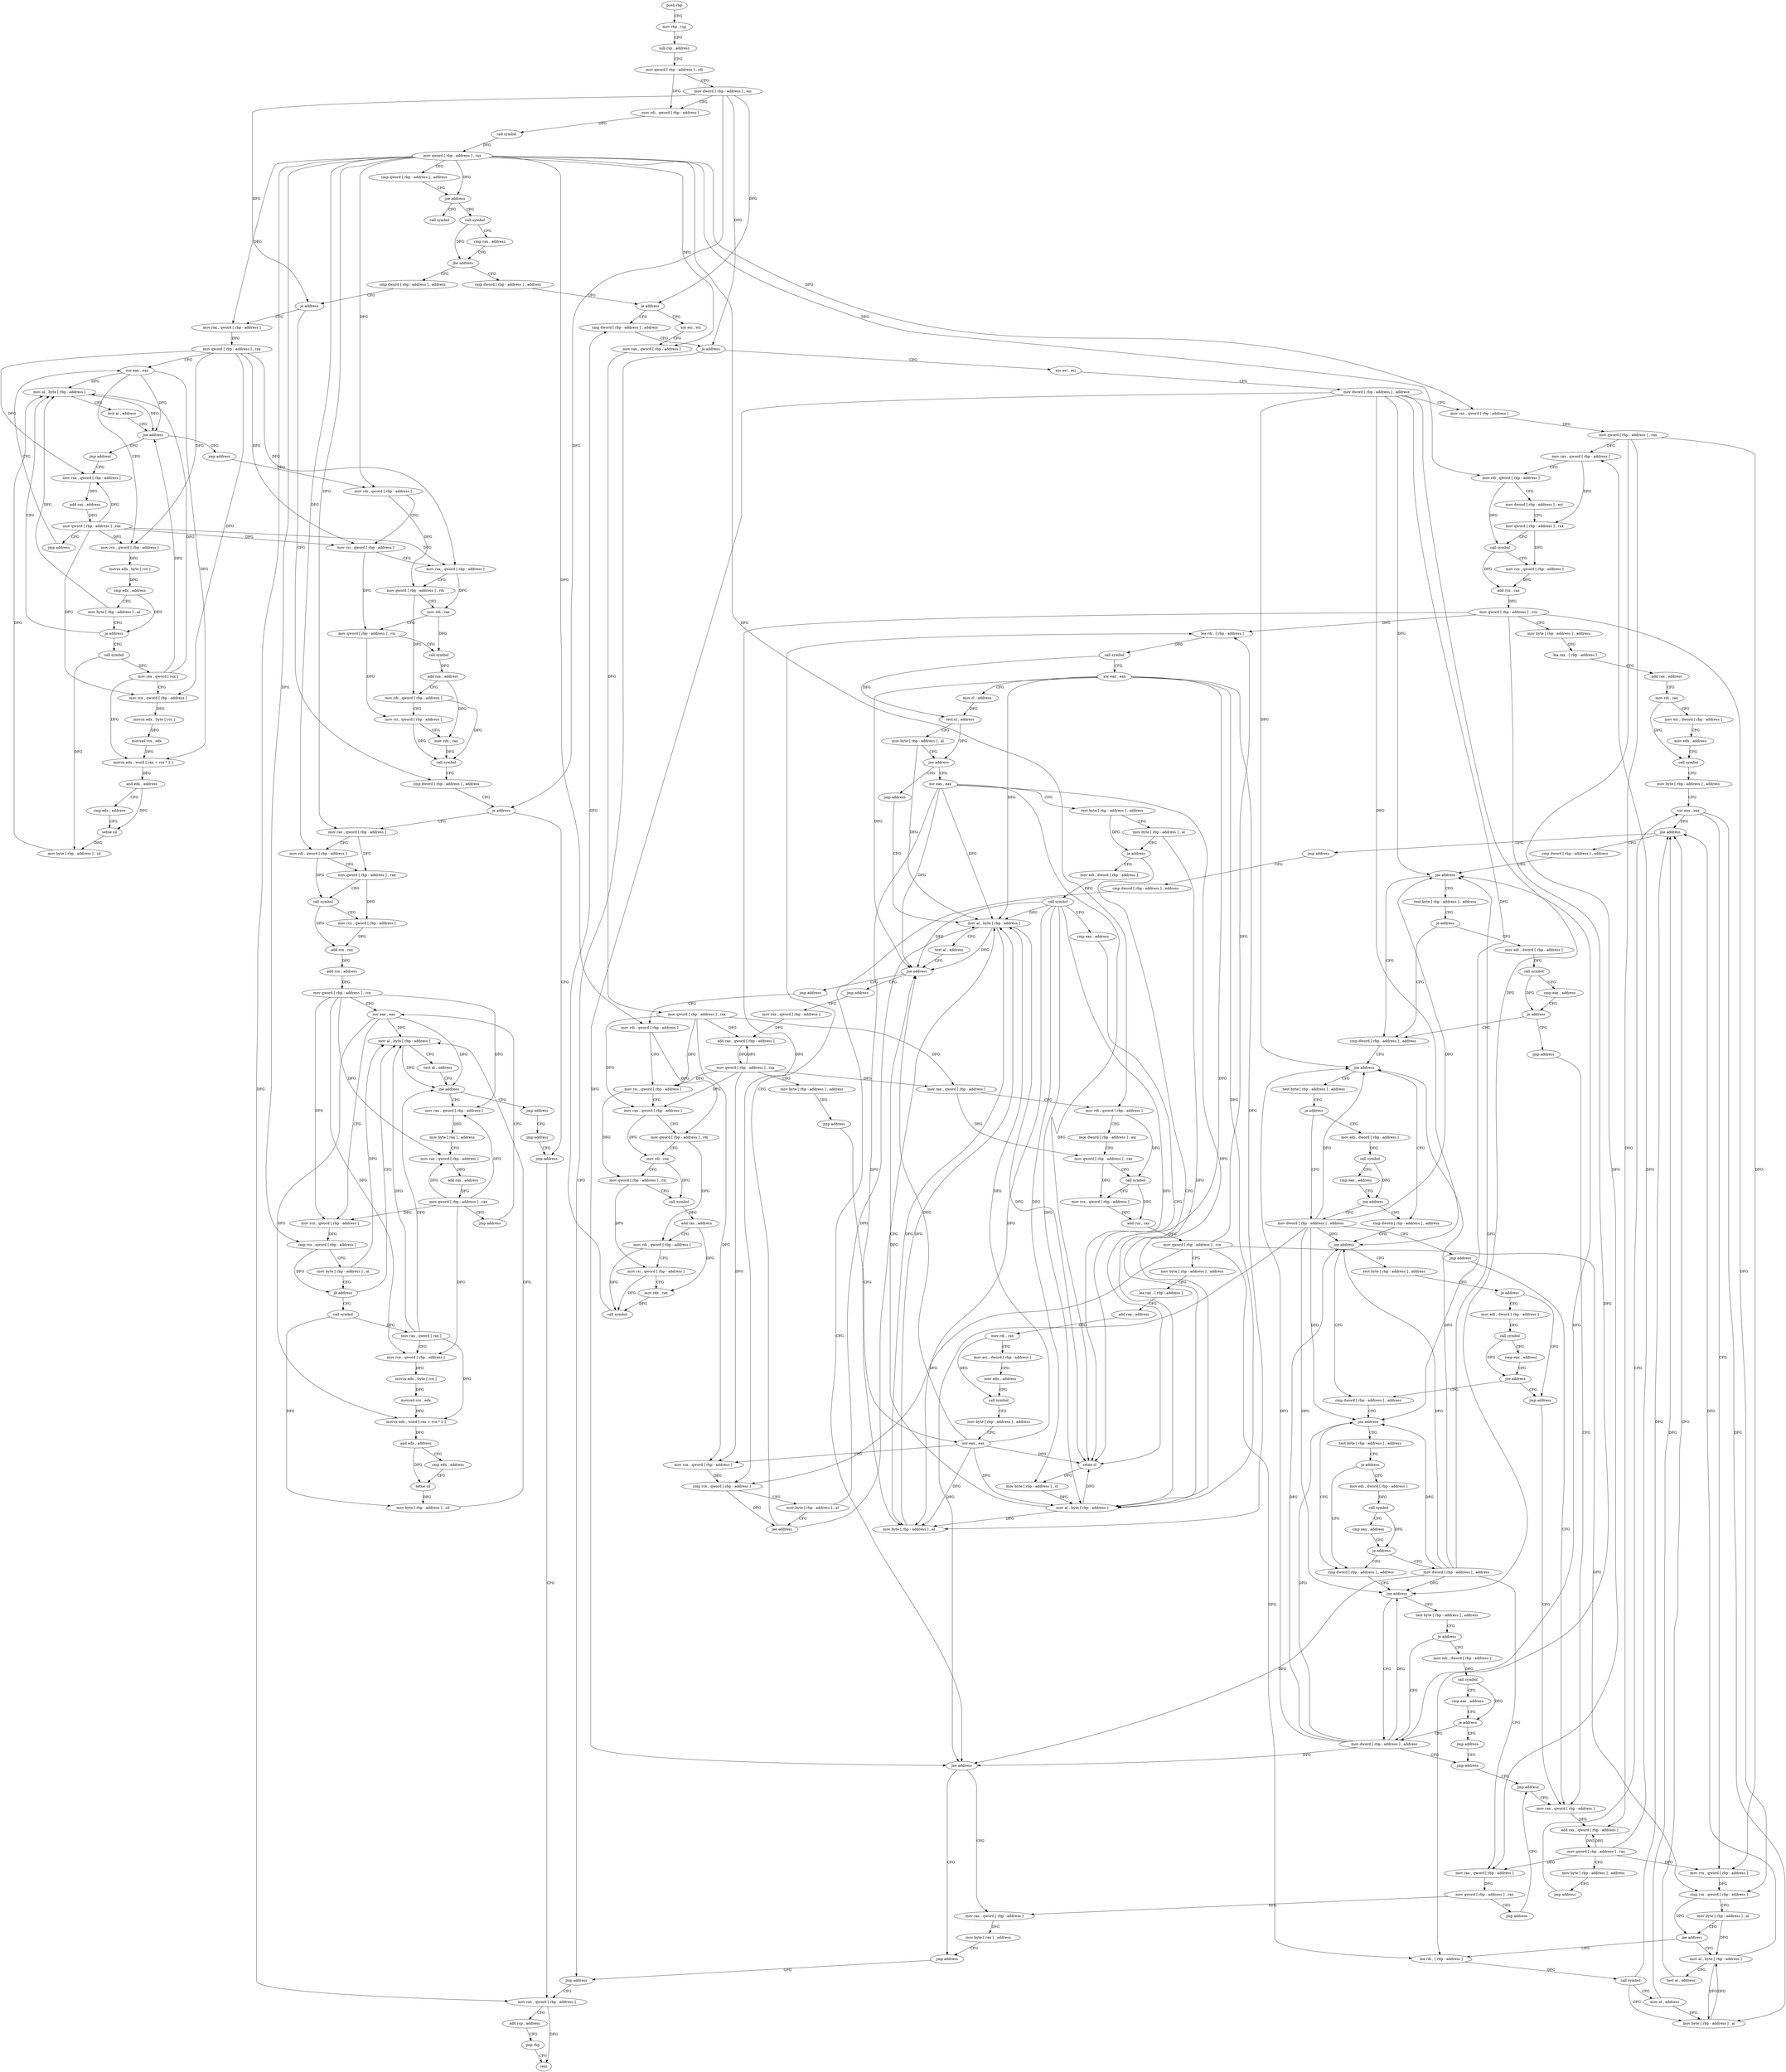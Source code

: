 digraph "func" {
"4244944" [label = "push rbp" ]
"4244945" [label = "mov rbp , rsp" ]
"4244948" [label = "sub rsp , address" ]
"4244955" [label = "mov qword [ rbp - address ] , rdi" ]
"4244959" [label = "mov dword [ rbp - address ] , esi" ]
"4244962" [label = "mov rdi , qword [ rbp - address ]" ]
"4244966" [label = "call symbol" ]
"4244971" [label = "mov qword [ rbp - address ] , rax" ]
"4244975" [label = "cmp qword [ rbp - address ] , address" ]
"4244980" [label = "jne address" ]
"4244991" [label = "call symbol" ]
"4244986" [label = "call symbol" ]
"4244996" [label = "cmp rax , address" ]
"4245000" [label = "jbe address" ]
"4245768" [label = "cmp dword [ rbp - address ] , address" ]
"4245006" [label = "cmp dword [ rbp - address ] , address" ]
"4245772" [label = "je address" ]
"4245957" [label = "cmp dword [ rbp - address ] , address" ]
"4245778" [label = "mov rax , qword [ rbp - address ]" ]
"4245010" [label = "je address" ]
"4245309" [label = "cmp dword [ rbp - address ] , address" ]
"4245016" [label = "xor esi , esi" ]
"4245961" [label = "je address" ]
"4246122" [label = "jmp address" ]
"4245967" [label = "mov rax , qword [ rbp - address ]" ]
"4245782" [label = "mov qword [ rbp - address ] , rax" ]
"4245786" [label = "xor eax , eax" ]
"4245313" [label = "je address" ]
"4245763" [label = "jmp address" ]
"4245319" [label = "xor esi , esi" ]
"4245018" [label = "mov rax , qword [ rbp - address ]" ]
"4245022" [label = "mov qword [ rbp - address ] , rax" ]
"4245026" [label = "mov rax , qword [ rbp - address ]" ]
"4245030" [label = "mov rdi , qword [ rbp - address ]" ]
"4245034" [label = "mov dword [ rbp - address ] , esi" ]
"4245037" [label = "mov qword [ rbp - address ] , rax" ]
"4245044" [label = "call symbol" ]
"4245049" [label = "mov rcx , qword [ rbp - address ]" ]
"4245056" [label = "add rcx , rax" ]
"4245059" [label = "mov qword [ rbp - address ] , rcx" ]
"4245063" [label = "mov byte [ rbp - address ] , address" ]
"4245067" [label = "lea rax , [ rbp - address ]" ]
"4245071" [label = "add rax , address" ]
"4245077" [label = "mov rdi , rax" ]
"4245080" [label = "mov esi , dword [ rbp - address ]" ]
"4245083" [label = "mov edx , address" ]
"4245088" [label = "call symbol" ]
"4245093" [label = "mov byte [ rbp - address ] , address" ]
"4245097" [label = "xor eax , eax" ]
"4246127" [label = "mov rax , qword [ rbp - address ]" ]
"4245971" [label = "mov rdi , qword [ rbp - address ]" ]
"4245975" [label = "mov qword [ rbp - address ] , rax" ]
"4245982" [label = "call symbol" ]
"4245987" [label = "mov rcx , qword [ rbp - address ]" ]
"4245994" [label = "add rcx , rax" ]
"4245997" [label = "add rcx , address" ]
"4246004" [label = "mov qword [ rbp - address ] , rcx" ]
"4246008" [label = "xor eax , eax" ]
"4245852" [label = "mov al , byte [ rbp - address ]" ]
"4245858" [label = "test al , address" ]
"4245860" [label = "jne address" ]
"4245871" [label = "jmp address" ]
"4245866" [label = "jmp address" ]
"4245810" [label = "call symbol" ]
"4245815" [label = "mov rax , qword [ rax ]" ]
"4245818" [label = "mov rcx , qword [ rbp - address ]" ]
"4245822" [label = "movzx edx , byte [ rcx ]" ]
"4245825" [label = "movsxd rcx , edx" ]
"4245828" [label = "movzx edx , word [ rax + rcx * 2 ]" ]
"4245832" [label = "and edx , address" ]
"4245838" [label = "cmp edx , address" ]
"4245841" [label = "setne sil" ]
"4245845" [label = "mov byte [ rbp - address ] , sil" ]
"4245321" [label = "mov dword [ rbp - address ] , address" ]
"4245328" [label = "mov rax , qword [ rbp - address ]" ]
"4245332" [label = "mov qword [ rbp - address ] , rax" ]
"4245336" [label = "mov rax , qword [ rbp - address ]" ]
"4245340" [label = "mov rdi , qword [ rbp - address ]" ]
"4245344" [label = "mov dword [ rbp - address ] , esi" ]
"4245350" [label = "mov qword [ rbp - address ] , rax" ]
"4245357" [label = "call symbol" ]
"4245362" [label = "mov rcx , qword [ rbp - address ]" ]
"4245369" [label = "add rcx , rax" ]
"4245372" [label = "mov qword [ rbp - address ] , rcx" ]
"4245376" [label = "mov byte [ rbp - address ] , address" ]
"4245380" [label = "lea rax , [ rbp - address ]" ]
"4245384" [label = "add rax , address" ]
"4245390" [label = "mov rdi , rax" ]
"4245393" [label = "mov esi , dword [ rbp - address ]" ]
"4245399" [label = "mov edx , address" ]
"4245404" [label = "call symbol" ]
"4245409" [label = "mov byte [ rbp - address ] , address" ]
"4245413" [label = "xor eax , eax" ]
"4245202" [label = "mov al , byte [ rbp - address ]" ]
"4245208" [label = "test al , address" ]
"4245210" [label = "jne address" ]
"4245221" [label = "jmp address" ]
"4245216" [label = "jmp address" ]
"4245119" [label = "lea rdi , [ rbp - address ]" ]
"4245123" [label = "call symbol" ]
"4245128" [label = "xor eax , eax" ]
"4245130" [label = "mov cl , address" ]
"4245132" [label = "test cl , address" ]
"4245135" [label = "mov byte [ rbp - address ] , al" ]
"4245141" [label = "jne address" ]
"4245152" [label = "xor eax , eax" ]
"4245147" [label = "jmp address" ]
"4246131" [label = "add rsp , address" ]
"4246138" [label = "pop rbp" ]
"4246139" [label = "retn" ]
"4246072" [label = "mov al , byte [ rbp - address ]" ]
"4246078" [label = "test al , address" ]
"4246080" [label = "jne address" ]
"4246091" [label = "mov rax , qword [ rbp - address ]" ]
"4246086" [label = "jmp address" ]
"4246030" [label = "call symbol" ]
"4246035" [label = "mov rax , qword [ rax ]" ]
"4246038" [label = "mov rcx , qword [ rbp - address ]" ]
"4246042" [label = "movzx edx , byte [ rcx ]" ]
"4246045" [label = "movsxd rcx , edx" ]
"4246048" [label = "movzx edx , word [ rax + rcx * 2 ]" ]
"4246052" [label = "and edx , address" ]
"4246058" [label = "cmp edx , address" ]
"4246061" [label = "setne sil" ]
"4246065" [label = "mov byte [ rbp - address ] , sil" ]
"4245876" [label = "mov rax , qword [ rbp - address ]" ]
"4245895" [label = "mov rdi , qword [ rbp - address ]" ]
"4245452" [label = "mov al , byte [ rbp - address ]" ]
"4245458" [label = "test al , address" ]
"4245460" [label = "jne address" ]
"4245471" [label = "cmp dword [ rbp - address ] , address" ]
"4245466" [label = "jmp address" ]
"4245435" [label = "lea rdi , [ rbp - address ]" ]
"4245439" [label = "call symbol" ]
"4245444" [label = "mov al , address" ]
"4245446" [label = "mov byte [ rbp - address ] , al" ]
"4245226" [label = "mov rax , qword [ rbp - address ]" ]
"4245247" [label = "mov rdi , qword [ rbp - address ]" ]
"4245154" [label = "test byte [ rbp - address ] , address" ]
"4245158" [label = "mov byte [ rbp - address ] , al" ]
"4245164" [label = "je address" ]
"4245190" [label = "mov al , byte [ rbp - address ]" ]
"4245170" [label = "mov edi , dword [ rbp - address ]" ]
"4246095" [label = "mov byte [ rax ] , address" ]
"4246098" [label = "mov rax , qword [ rbp - address ]" ]
"4246102" [label = "add rax , address" ]
"4246108" [label = "mov qword [ rbp - address ] , rax" ]
"4246112" [label = "jmp address" ]
"4246117" [label = "jmp address" ]
"4245880" [label = "add rax , address" ]
"4245886" [label = "mov qword [ rbp - address ] , rax" ]
"4245890" [label = "jmp address" ]
"4245899" [label = "mov rsi , qword [ rbp - address ]" ]
"4245903" [label = "mov rax , qword [ rbp - address ]" ]
"4245907" [label = "mov qword [ rbp - address ] , rdi" ]
"4245914" [label = "mov rdi , rax" ]
"4245917" [label = "mov qword [ rbp - address ] , rsi" ]
"4245924" [label = "call symbol" ]
"4245929" [label = "add rax , address" ]
"4245935" [label = "mov rdi , qword [ rbp - address ]" ]
"4245942" [label = "mov rsi , qword [ rbp - address ]" ]
"4245949" [label = "mov rdx , rax" ]
"4245952" [label = "call symbol" ]
"4245475" [label = "jne address" ]
"4245513" [label = "cmp dword [ rbp - address ] , address" ]
"4245481" [label = "test byte [ rbp - address ] , address" ]
"4245741" [label = "cmp dword [ rbp - address ] , address" ]
"4245230" [label = "add rax , qword [ rbp - address ]" ]
"4245234" [label = "mov qword [ rbp - address ] , rax" ]
"4245238" [label = "mov byte [ rbp - address ] , address" ]
"4245242" [label = "jmp address" ]
"4245251" [label = "mov rsi , qword [ rbp - address ]" ]
"4245255" [label = "mov rax , qword [ rbp - address ]" ]
"4245259" [label = "mov qword [ rbp - address ] , rdi" ]
"4245266" [label = "mov rdi , rax" ]
"4245269" [label = "mov qword [ rbp - address ] , rsi" ]
"4245276" [label = "call symbol" ]
"4245281" [label = "add rax , address" ]
"4245287" [label = "mov rdi , qword [ rbp - address ]" ]
"4245294" [label = "mov rsi , qword [ rbp - address ]" ]
"4245301" [label = "mov rdx , rax" ]
"4245304" [label = "call symbol" ]
"4245196" [label = "mov byte [ rbp - address ] , al" ]
"4245173" [label = "call symbol" ]
"4245178" [label = "cmp eax , address" ]
"4245181" [label = "setne cl" ]
"4245184" [label = "mov byte [ rbp - address ] , cl" ]
"4246010" [label = "mov rcx , qword [ rbp - address ]" ]
"4246014" [label = "cmp rcx , qword [ rbp - address ]" ]
"4246018" [label = "mov byte [ rbp - address ] , al" ]
"4246024" [label = "jb address" ]
"4245788" [label = "mov rcx , qword [ rbp - address ]" ]
"4245792" [label = "movsx edx , byte [ rcx ]" ]
"4245795" [label = "cmp edx , address" ]
"4245798" [label = "mov byte [ rbp - address ] , al" ]
"4245804" [label = "je address" ]
"4245517" [label = "jne address" ]
"4245562" [label = "cmp dword [ rbp - address ] , address" ]
"4245523" [label = "test byte [ rbp - address ] , address" ]
"4245485" [label = "je address" ]
"4245491" [label = "mov edi , dword [ rbp - address ]" ]
"4245745" [label = "jne address" ]
"4245758" [label = "jmp address" ]
"4245751" [label = "mov rax , qword [ rbp - address ]" ]
"4245099" [label = "mov rcx , qword [ rbp - address ]" ]
"4245103" [label = "cmp rcx , qword [ rbp - address ]" ]
"4245107" [label = "mov byte [ rbp - address ] , al" ]
"4245113" [label = "jae address" ]
"4245566" [label = "jne address" ]
"4245604" [label = "cmp dword [ rbp - address ] , address" ]
"4245572" [label = "test byte [ rbp - address ] , address" ]
"4245527" [label = "je address" ]
"4245550" [label = "mov dword [ rbp - address ] , address" ]
"4245533" [label = "mov edi , dword [ rbp - address ]" ]
"4245494" [label = "call symbol" ]
"4245499" [label = "cmp eax , address" ]
"4245502" [label = "je address" ]
"4245508" [label = "jmp address" ]
"4245755" [label = "mov byte [ rax ] , address" ]
"4245608" [label = "jne address" ]
"4245661" [label = "cmp dword [ rbp - address ] , address" ]
"4245614" [label = "test byte [ rbp - address ] , address" ]
"4245576" [label = "je address" ]
"4245599" [label = "jmp address" ]
"4245582" [label = "mov edi , dword [ rbp - address ]" ]
"4245557" [label = "jmp address" ]
"4245720" [label = "mov rax , qword [ rbp - address ]" ]
"4245536" [label = "call symbol" ]
"4245541" [label = "cmp eax , address" ]
"4245544" [label = "jne address" ]
"4245665" [label = "jne address" ]
"4245703" [label = "mov dword [ rbp - address ] , address" ]
"4245671" [label = "test byte [ rbp - address ] , address" ]
"4245618" [label = "je address" ]
"4245624" [label = "mov edi , dword [ rbp - address ]" ]
"4245585" [label = "call symbol" ]
"4245590" [label = "cmp eax , address" ]
"4245593" [label = "jne address" ]
"4245724" [label = "add rax , qword [ rbp - address ]" ]
"4245728" [label = "mov qword [ rbp - address ] , rax" ]
"4245732" [label = "mov byte [ rbp - address ] , address" ]
"4245736" [label = "jmp address" ]
"4245710" [label = "jmp address" ]
"4245675" [label = "je address" ]
"4245681" [label = "mov edi , dword [ rbp - address ]" ]
"4245627" [label = "call symbol" ]
"4245632" [label = "cmp eax , address" ]
"4245635" [label = "je address" ]
"4245641" [label = "mov dword [ rbp - address ] , address" ]
"4245415" [label = "mov rcx , qword [ rbp - address ]" ]
"4245419" [label = "cmp rcx , qword [ rbp - address ]" ]
"4245423" [label = "mov byte [ rbp - address ] , al" ]
"4245429" [label = "jae address" ]
"4245715" [label = "jmp address" ]
"4245684" [label = "call symbol" ]
"4245689" [label = "cmp eax , address" ]
"4245692" [label = "je address" ]
"4245698" [label = "jmp address" ]
"4245648" [label = "mov rax , qword [ rbp - address ]" ]
"4245652" [label = "mov qword [ rbp - address ] , rax" ]
"4245656" [label = "jmp address" ]
"4244944" -> "4244945" [ label = "CFG" ]
"4244945" -> "4244948" [ label = "CFG" ]
"4244948" -> "4244955" [ label = "CFG" ]
"4244955" -> "4244959" [ label = "CFG" ]
"4244955" -> "4244962" [ label = "DFG" ]
"4244959" -> "4244962" [ label = "CFG" ]
"4244959" -> "4245772" [ label = "DFG" ]
"4244959" -> "4245010" [ label = "DFG" ]
"4244959" -> "4245961" [ label = "DFG" ]
"4244959" -> "4245313" [ label = "DFG" ]
"4244962" -> "4244966" [ label = "DFG" ]
"4244966" -> "4244971" [ label = "DFG" ]
"4244971" -> "4244975" [ label = "CFG" ]
"4244971" -> "4244980" [ label = "DFG" ]
"4244971" -> "4245778" [ label = "DFG" ]
"4244971" -> "4245018" [ label = "DFG" ]
"4244971" -> "4245030" [ label = "DFG" ]
"4244971" -> "4245967" [ label = "DFG" ]
"4244971" -> "4245971" [ label = "DFG" ]
"4244971" -> "4245328" [ label = "DFG" ]
"4244971" -> "4245340" [ label = "DFG" ]
"4244971" -> "4246127" [ label = "DFG" ]
"4244971" -> "4246014" [ label = "DFG" ]
"4244971" -> "4245895" [ label = "DFG" ]
"4244971" -> "4245247" [ label = "DFG" ]
"4244975" -> "4244980" [ label = "CFG" ]
"4244980" -> "4244991" [ label = "CFG" ]
"4244980" -> "4244986" [ label = "CFG" ]
"4244991" -> "4244996" [ label = "CFG" ]
"4244991" -> "4245000" [ label = "DFG" ]
"4244996" -> "4245000" [ label = "CFG" ]
"4245000" -> "4245768" [ label = "CFG" ]
"4245000" -> "4245006" [ label = "CFG" ]
"4245768" -> "4245772" [ label = "CFG" ]
"4245006" -> "4245010" [ label = "CFG" ]
"4245772" -> "4245957" [ label = "CFG" ]
"4245772" -> "4245778" [ label = "CFG" ]
"4245957" -> "4245961" [ label = "CFG" ]
"4245778" -> "4245782" [ label = "DFG" ]
"4245010" -> "4245309" [ label = "CFG" ]
"4245010" -> "4245016" [ label = "CFG" ]
"4245309" -> "4245313" [ label = "CFG" ]
"4245016" -> "4245018" [ label = "CFG" ]
"4245961" -> "4246122" [ label = "CFG" ]
"4245961" -> "4245967" [ label = "CFG" ]
"4246122" -> "4246127" [ label = "CFG" ]
"4245967" -> "4245971" [ label = "CFG" ]
"4245967" -> "4245975" [ label = "DFG" ]
"4245782" -> "4245786" [ label = "CFG" ]
"4245782" -> "4245788" [ label = "DFG" ]
"4245782" -> "4245818" [ label = "DFG" ]
"4245782" -> "4245876" [ label = "DFG" ]
"4245782" -> "4245899" [ label = "DFG" ]
"4245782" -> "4245903" [ label = "DFG" ]
"4245786" -> "4245788" [ label = "CFG" ]
"4245786" -> "4245852" [ label = "DFG" ]
"4245786" -> "4245860" [ label = "DFG" ]
"4245786" -> "4245828" [ label = "DFG" ]
"4245313" -> "4245763" [ label = "CFG" ]
"4245313" -> "4245319" [ label = "CFG" ]
"4245763" -> "4246127" [ label = "CFG" ]
"4245319" -> "4245321" [ label = "CFG" ]
"4245018" -> "4245022" [ label = "DFG" ]
"4245022" -> "4245026" [ label = "DFG" ]
"4245022" -> "4245099" [ label = "DFG" ]
"4245022" -> "4245230" [ label = "DFG" ]
"4245022" -> "4245251" [ label = "DFG" ]
"4245022" -> "4245255" [ label = "DFG" ]
"4245026" -> "4245030" [ label = "CFG" ]
"4245026" -> "4245037" [ label = "DFG" ]
"4245030" -> "4245034" [ label = "CFG" ]
"4245030" -> "4245044" [ label = "DFG" ]
"4245034" -> "4245037" [ label = "CFG" ]
"4245037" -> "4245044" [ label = "CFG" ]
"4245037" -> "4245049" [ label = "DFG" ]
"4245044" -> "4245049" [ label = "CFG" ]
"4245044" -> "4245056" [ label = "DFG" ]
"4245049" -> "4245056" [ label = "DFG" ]
"4245056" -> "4245059" [ label = "DFG" ]
"4245059" -> "4245063" [ label = "CFG" ]
"4245059" -> "4245103" [ label = "DFG" ]
"4245059" -> "4245419" [ label = "DFG" ]
"4245059" -> "4245119" [ label = "DFG" ]
"4245059" -> "4245435" [ label = "DFG" ]
"4245063" -> "4245067" [ label = "CFG" ]
"4245067" -> "4245071" [ label = "CFG" ]
"4245071" -> "4245077" [ label = "CFG" ]
"4245077" -> "4245080" [ label = "CFG" ]
"4245077" -> "4245088" [ label = "DFG" ]
"4245080" -> "4245083" [ label = "CFG" ]
"4245083" -> "4245088" [ label = "CFG" ]
"4245088" -> "4245093" [ label = "CFG" ]
"4245093" -> "4245097" [ label = "CFG" ]
"4245097" -> "4245099" [ label = "CFG" ]
"4245097" -> "4245202" [ label = "DFG" ]
"4245097" -> "4245210" [ label = "DFG" ]
"4245097" -> "4245190" [ label = "DFG" ]
"4245097" -> "4245196" [ label = "DFG" ]
"4245097" -> "4245181" [ label = "DFG" ]
"4246127" -> "4246131" [ label = "CFG" ]
"4246127" -> "4246139" [ label = "DFG" ]
"4245971" -> "4245975" [ label = "CFG" ]
"4245971" -> "4245982" [ label = "DFG" ]
"4245975" -> "4245982" [ label = "CFG" ]
"4245975" -> "4245987" [ label = "DFG" ]
"4245982" -> "4245987" [ label = "CFG" ]
"4245982" -> "4245994" [ label = "DFG" ]
"4245987" -> "4245994" [ label = "DFG" ]
"4245994" -> "4245997" [ label = "DFG" ]
"4245997" -> "4246004" [ label = "DFG" ]
"4246004" -> "4246008" [ label = "CFG" ]
"4246004" -> "4246010" [ label = "DFG" ]
"4246004" -> "4246038" [ label = "DFG" ]
"4246004" -> "4246091" [ label = "DFG" ]
"4246004" -> "4246098" [ label = "DFG" ]
"4246008" -> "4246010" [ label = "CFG" ]
"4246008" -> "4246072" [ label = "DFG" ]
"4246008" -> "4246080" [ label = "DFG" ]
"4246008" -> "4246048" [ label = "DFG" ]
"4245852" -> "4245858" [ label = "CFG" ]
"4245852" -> "4245860" [ label = "DFG" ]
"4245858" -> "4245860" [ label = "CFG" ]
"4245860" -> "4245871" [ label = "CFG" ]
"4245860" -> "4245866" [ label = "CFG" ]
"4245871" -> "4245876" [ label = "CFG" ]
"4245866" -> "4245895" [ label = "CFG" ]
"4245810" -> "4245815" [ label = "DFG" ]
"4245810" -> "4245845" [ label = "DFG" ]
"4245815" -> "4245818" [ label = "CFG" ]
"4245815" -> "4245860" [ label = "DFG" ]
"4245815" -> "4245852" [ label = "DFG" ]
"4245815" -> "4245828" [ label = "DFG" ]
"4245818" -> "4245822" [ label = "DFG" ]
"4245822" -> "4245825" [ label = "DFG" ]
"4245825" -> "4245828" [ label = "DFG" ]
"4245828" -> "4245832" [ label = "DFG" ]
"4245832" -> "4245838" [ label = "CFG" ]
"4245832" -> "4245841" [ label = "DFG" ]
"4245838" -> "4245841" [ label = "CFG" ]
"4245841" -> "4245845" [ label = "DFG" ]
"4245845" -> "4245852" [ label = "DFG" ]
"4245321" -> "4245328" [ label = "CFG" ]
"4245321" -> "4245475" [ label = "DFG" ]
"4245321" -> "4245517" [ label = "DFG" ]
"4245321" -> "4245745" [ label = "DFG" ]
"4245321" -> "4245566" [ label = "DFG" ]
"4245321" -> "4245608" [ label = "DFG" ]
"4245321" -> "4245665" [ label = "DFG" ]
"4245328" -> "4245332" [ label = "DFG" ]
"4245332" -> "4245336" [ label = "DFG" ]
"4245332" -> "4245415" [ label = "DFG" ]
"4245332" -> "4245724" [ label = "DFG" ]
"4245332" -> "4245648" [ label = "DFG" ]
"4245336" -> "4245340" [ label = "CFG" ]
"4245336" -> "4245350" [ label = "DFG" ]
"4245340" -> "4245344" [ label = "CFG" ]
"4245340" -> "4245357" [ label = "DFG" ]
"4245344" -> "4245350" [ label = "CFG" ]
"4245350" -> "4245357" [ label = "CFG" ]
"4245350" -> "4245362" [ label = "DFG" ]
"4245357" -> "4245362" [ label = "CFG" ]
"4245357" -> "4245369" [ label = "DFG" ]
"4245362" -> "4245369" [ label = "DFG" ]
"4245369" -> "4245372" [ label = "DFG" ]
"4245372" -> "4245376" [ label = "CFG" ]
"4245372" -> "4245103" [ label = "DFG" ]
"4245372" -> "4245419" [ label = "DFG" ]
"4245372" -> "4245119" [ label = "DFG" ]
"4245372" -> "4245435" [ label = "DFG" ]
"4245376" -> "4245380" [ label = "CFG" ]
"4245380" -> "4245384" [ label = "CFG" ]
"4245384" -> "4245390" [ label = "CFG" ]
"4245390" -> "4245393" [ label = "CFG" ]
"4245390" -> "4245404" [ label = "DFG" ]
"4245393" -> "4245399" [ label = "CFG" ]
"4245399" -> "4245404" [ label = "CFG" ]
"4245404" -> "4245409" [ label = "CFG" ]
"4245409" -> "4245413" [ label = "CFG" ]
"4245413" -> "4245415" [ label = "CFG" ]
"4245413" -> "4245460" [ label = "DFG" ]
"4245413" -> "4245446" [ label = "DFG" ]
"4245202" -> "4245208" [ label = "CFG" ]
"4245202" -> "4245210" [ label = "DFG" ]
"4245202" -> "4245196" [ label = "DFG" ]
"4245202" -> "4245181" [ label = "DFG" ]
"4245208" -> "4245210" [ label = "CFG" ]
"4245210" -> "4245221" [ label = "CFG" ]
"4245210" -> "4245216" [ label = "CFG" ]
"4245221" -> "4245226" [ label = "CFG" ]
"4245216" -> "4245247" [ label = "CFG" ]
"4245119" -> "4245123" [ label = "DFG" ]
"4245123" -> "4245128" [ label = "CFG" ]
"4245123" -> "4245132" [ label = "DFG" ]
"4245128" -> "4245130" [ label = "CFG" ]
"4245128" -> "4245210" [ label = "DFG" ]
"4245128" -> "4245202" [ label = "DFG" ]
"4245128" -> "4245190" [ label = "DFG" ]
"4245128" -> "4245196" [ label = "DFG" ]
"4245128" -> "4245181" [ label = "DFG" ]
"4245130" -> "4245132" [ label = "DFG" ]
"4245132" -> "4245135" [ label = "CFG" ]
"4245132" -> "4245141" [ label = "DFG" ]
"4245135" -> "4245141" [ label = "CFG" ]
"4245135" -> "4245202" [ label = "DFG" ]
"4245141" -> "4245152" [ label = "CFG" ]
"4245141" -> "4245147" [ label = "CFG" ]
"4245152" -> "4245154" [ label = "CFG" ]
"4245152" -> "4245210" [ label = "DFG" ]
"4245152" -> "4245202" [ label = "DFG" ]
"4245152" -> "4245190" [ label = "DFG" ]
"4245152" -> "4245196" [ label = "DFG" ]
"4245152" -> "4245181" [ label = "DFG" ]
"4245147" -> "4245202" [ label = "CFG" ]
"4246131" -> "4246138" [ label = "CFG" ]
"4246138" -> "4246139" [ label = "CFG" ]
"4246072" -> "4246078" [ label = "CFG" ]
"4246072" -> "4246080" [ label = "DFG" ]
"4246078" -> "4246080" [ label = "CFG" ]
"4246080" -> "4246091" [ label = "CFG" ]
"4246080" -> "4246086" [ label = "CFG" ]
"4246091" -> "4246095" [ label = "DFG" ]
"4246086" -> "4246117" [ label = "CFG" ]
"4246030" -> "4246035" [ label = "DFG" ]
"4246030" -> "4246065" [ label = "DFG" ]
"4246035" -> "4246038" [ label = "CFG" ]
"4246035" -> "4246080" [ label = "DFG" ]
"4246035" -> "4246072" [ label = "DFG" ]
"4246035" -> "4246048" [ label = "DFG" ]
"4246038" -> "4246042" [ label = "DFG" ]
"4246042" -> "4246045" [ label = "DFG" ]
"4246045" -> "4246048" [ label = "DFG" ]
"4246048" -> "4246052" [ label = "DFG" ]
"4246052" -> "4246058" [ label = "CFG" ]
"4246052" -> "4246061" [ label = "DFG" ]
"4246058" -> "4246061" [ label = "CFG" ]
"4246061" -> "4246065" [ label = "DFG" ]
"4246065" -> "4246072" [ label = "DFG" ]
"4245876" -> "4245880" [ label = "DFG" ]
"4245895" -> "4245899" [ label = "CFG" ]
"4245895" -> "4245907" [ label = "DFG" ]
"4245452" -> "4245458" [ label = "CFG" ]
"4245452" -> "4245460" [ label = "DFG" ]
"4245452" -> "4245446" [ label = "DFG" ]
"4245458" -> "4245460" [ label = "CFG" ]
"4245460" -> "4245471" [ label = "CFG" ]
"4245460" -> "4245466" [ label = "CFG" ]
"4245471" -> "4245475" [ label = "CFG" ]
"4245466" -> "4245741" [ label = "CFG" ]
"4245435" -> "4245439" [ label = "DFG" ]
"4245439" -> "4245444" [ label = "CFG" ]
"4245439" -> "4245460" [ label = "DFG" ]
"4245439" -> "4245446" [ label = "DFG" ]
"4245444" -> "4245446" [ label = "DFG" ]
"4245444" -> "4245460" [ label = "DFG" ]
"4245446" -> "4245452" [ label = "DFG" ]
"4245226" -> "4245230" [ label = "DFG" ]
"4245247" -> "4245251" [ label = "CFG" ]
"4245247" -> "4245259" [ label = "DFG" ]
"4245154" -> "4245158" [ label = "CFG" ]
"4245154" -> "4245164" [ label = "DFG" ]
"4245158" -> "4245164" [ label = "CFG" ]
"4245158" -> "4245190" [ label = "DFG" ]
"4245164" -> "4245190" [ label = "CFG" ]
"4245164" -> "4245170" [ label = "CFG" ]
"4245190" -> "4245196" [ label = "DFG" ]
"4245190" -> "4245210" [ label = "DFG" ]
"4245190" -> "4245181" [ label = "DFG" ]
"4245170" -> "4245173" [ label = "DFG" ]
"4246095" -> "4246098" [ label = "CFG" ]
"4246098" -> "4246102" [ label = "DFG" ]
"4246102" -> "4246108" [ label = "DFG" ]
"4246108" -> "4246112" [ label = "CFG" ]
"4246108" -> "4246010" [ label = "DFG" ]
"4246108" -> "4246038" [ label = "DFG" ]
"4246108" -> "4246091" [ label = "DFG" ]
"4246108" -> "4246098" [ label = "DFG" ]
"4246112" -> "4246008" [ label = "CFG" ]
"4246117" -> "4246122" [ label = "CFG" ]
"4245880" -> "4245886" [ label = "DFG" ]
"4245886" -> "4245890" [ label = "CFG" ]
"4245886" -> "4245788" [ label = "DFG" ]
"4245886" -> "4245818" [ label = "DFG" ]
"4245886" -> "4245876" [ label = "DFG" ]
"4245886" -> "4245899" [ label = "DFG" ]
"4245886" -> "4245903" [ label = "DFG" ]
"4245890" -> "4245786" [ label = "CFG" ]
"4245899" -> "4245903" [ label = "CFG" ]
"4245899" -> "4245917" [ label = "DFG" ]
"4245903" -> "4245907" [ label = "CFG" ]
"4245903" -> "4245914" [ label = "DFG" ]
"4245907" -> "4245914" [ label = "CFG" ]
"4245907" -> "4245935" [ label = "DFG" ]
"4245914" -> "4245917" [ label = "CFG" ]
"4245914" -> "4245924" [ label = "DFG" ]
"4245917" -> "4245924" [ label = "CFG" ]
"4245917" -> "4245942" [ label = "DFG" ]
"4245924" -> "4245929" [ label = "DFG" ]
"4245929" -> "4245935" [ label = "CFG" ]
"4245929" -> "4245949" [ label = "DFG" ]
"4245935" -> "4245942" [ label = "CFG" ]
"4245935" -> "4245952" [ label = "DFG" ]
"4245942" -> "4245949" [ label = "CFG" ]
"4245942" -> "4245952" [ label = "DFG" ]
"4245949" -> "4245952" [ label = "DFG" ]
"4245952" -> "4245957" [ label = "CFG" ]
"4245475" -> "4245513" [ label = "CFG" ]
"4245475" -> "4245481" [ label = "CFG" ]
"4245513" -> "4245517" [ label = "CFG" ]
"4245481" -> "4245485" [ label = "CFG" ]
"4245741" -> "4245745" [ label = "CFG" ]
"4245230" -> "4245234" [ label = "DFG" ]
"4245234" -> "4245238" [ label = "CFG" ]
"4245234" -> "4245026" [ label = "DFG" ]
"4245234" -> "4245099" [ label = "DFG" ]
"4245234" -> "4245230" [ label = "DFG" ]
"4245234" -> "4245251" [ label = "DFG" ]
"4245234" -> "4245255" [ label = "DFG" ]
"4245238" -> "4245242" [ label = "CFG" ]
"4245242" -> "4245097" [ label = "CFG" ]
"4245251" -> "4245255" [ label = "CFG" ]
"4245251" -> "4245269" [ label = "DFG" ]
"4245255" -> "4245259" [ label = "CFG" ]
"4245255" -> "4245266" [ label = "DFG" ]
"4245259" -> "4245266" [ label = "CFG" ]
"4245259" -> "4245287" [ label = "DFG" ]
"4245266" -> "4245269" [ label = "CFG" ]
"4245266" -> "4245276" [ label = "DFG" ]
"4245269" -> "4245276" [ label = "CFG" ]
"4245269" -> "4245294" [ label = "DFG" ]
"4245276" -> "4245281" [ label = "DFG" ]
"4245281" -> "4245287" [ label = "CFG" ]
"4245281" -> "4245301" [ label = "DFG" ]
"4245287" -> "4245294" [ label = "CFG" ]
"4245287" -> "4245304" [ label = "DFG" ]
"4245294" -> "4245301" [ label = "CFG" ]
"4245294" -> "4245304" [ label = "DFG" ]
"4245301" -> "4245304" [ label = "DFG" ]
"4245304" -> "4245309" [ label = "CFG" ]
"4245196" -> "4245202" [ label = "DFG" ]
"4245173" -> "4245178" [ label = "CFG" ]
"4245173" -> "4245210" [ label = "DFG" ]
"4245173" -> "4245196" [ label = "DFG" ]
"4245173" -> "4245202" [ label = "DFG" ]
"4245173" -> "4245190" [ label = "DFG" ]
"4245173" -> "4245181" [ label = "DFG" ]
"4245173" -> "4245184" [ label = "DFG" ]
"4245178" -> "4245181" [ label = "CFG" ]
"4245181" -> "4245184" [ label = "DFG" ]
"4245184" -> "4245190" [ label = "DFG" ]
"4246010" -> "4246014" [ label = "DFG" ]
"4246014" -> "4246018" [ label = "CFG" ]
"4246014" -> "4246024" [ label = "DFG" ]
"4246018" -> "4246024" [ label = "CFG" ]
"4246018" -> "4246072" [ label = "DFG" ]
"4246024" -> "4246072" [ label = "CFG" ]
"4246024" -> "4246030" [ label = "CFG" ]
"4245788" -> "4245792" [ label = "DFG" ]
"4245792" -> "4245795" [ label = "DFG" ]
"4245795" -> "4245798" [ label = "CFG" ]
"4245795" -> "4245804" [ label = "DFG" ]
"4245798" -> "4245804" [ label = "CFG" ]
"4245798" -> "4245852" [ label = "DFG" ]
"4245804" -> "4245852" [ label = "CFG" ]
"4245804" -> "4245810" [ label = "CFG" ]
"4245517" -> "4245562" [ label = "CFG" ]
"4245517" -> "4245523" [ label = "CFG" ]
"4245562" -> "4245566" [ label = "CFG" ]
"4245523" -> "4245527" [ label = "CFG" ]
"4245485" -> "4245513" [ label = "CFG" ]
"4245485" -> "4245491" [ label = "CFG" ]
"4245491" -> "4245494" [ label = "DFG" ]
"4245745" -> "4245758" [ label = "CFG" ]
"4245745" -> "4245751" [ label = "CFG" ]
"4245758" -> "4245763" [ label = "CFG" ]
"4245751" -> "4245755" [ label = "DFG" ]
"4245099" -> "4245103" [ label = "DFG" ]
"4245103" -> "4245107" [ label = "CFG" ]
"4245103" -> "4245113" [ label = "DFG" ]
"4245107" -> "4245113" [ label = "CFG" ]
"4245107" -> "4245202" [ label = "DFG" ]
"4245113" -> "4245202" [ label = "CFG" ]
"4245113" -> "4245119" [ label = "CFG" ]
"4245566" -> "4245604" [ label = "CFG" ]
"4245566" -> "4245572" [ label = "CFG" ]
"4245604" -> "4245608" [ label = "CFG" ]
"4245572" -> "4245576" [ label = "CFG" ]
"4245527" -> "4245550" [ label = "CFG" ]
"4245527" -> "4245533" [ label = "CFG" ]
"4245550" -> "4245557" [ label = "CFG" ]
"4245550" -> "4245475" [ label = "DFG" ]
"4245550" -> "4245517" [ label = "DFG" ]
"4245550" -> "4245745" [ label = "DFG" ]
"4245550" -> "4245566" [ label = "DFG" ]
"4245550" -> "4245608" [ label = "DFG" ]
"4245550" -> "4245665" [ label = "DFG" ]
"4245533" -> "4245536" [ label = "DFG" ]
"4245494" -> "4245499" [ label = "CFG" ]
"4245494" -> "4245502" [ label = "DFG" ]
"4245499" -> "4245502" [ label = "CFG" ]
"4245502" -> "4245513" [ label = "CFG" ]
"4245502" -> "4245508" [ label = "CFG" ]
"4245508" -> "4245720" [ label = "CFG" ]
"4245755" -> "4245758" [ label = "CFG" ]
"4245608" -> "4245661" [ label = "CFG" ]
"4245608" -> "4245614" [ label = "CFG" ]
"4245661" -> "4245665" [ label = "CFG" ]
"4245614" -> "4245618" [ label = "CFG" ]
"4245576" -> "4245599" [ label = "CFG" ]
"4245576" -> "4245582" [ label = "CFG" ]
"4245599" -> "4245720" [ label = "CFG" ]
"4245582" -> "4245585" [ label = "DFG" ]
"4245557" -> "4245720" [ label = "CFG" ]
"4245720" -> "4245724" [ label = "DFG" ]
"4245536" -> "4245541" [ label = "CFG" ]
"4245536" -> "4245544" [ label = "DFG" ]
"4245541" -> "4245544" [ label = "CFG" ]
"4245544" -> "4245562" [ label = "CFG" ]
"4245544" -> "4245550" [ label = "CFG" ]
"4245665" -> "4245703" [ label = "CFG" ]
"4245665" -> "4245671" [ label = "CFG" ]
"4245703" -> "4245710" [ label = "CFG" ]
"4245703" -> "4245475" [ label = "DFG" ]
"4245703" -> "4245517" [ label = "DFG" ]
"4245703" -> "4245745" [ label = "DFG" ]
"4245703" -> "4245566" [ label = "DFG" ]
"4245703" -> "4245608" [ label = "DFG" ]
"4245703" -> "4245665" [ label = "DFG" ]
"4245671" -> "4245675" [ label = "CFG" ]
"4245618" -> "4245661" [ label = "CFG" ]
"4245618" -> "4245624" [ label = "CFG" ]
"4245624" -> "4245627" [ label = "DFG" ]
"4245585" -> "4245590" [ label = "CFG" ]
"4245585" -> "4245593" [ label = "DFG" ]
"4245590" -> "4245593" [ label = "CFG" ]
"4245593" -> "4245604" [ label = "CFG" ]
"4245593" -> "4245599" [ label = "CFG" ]
"4245724" -> "4245728" [ label = "DFG" ]
"4245728" -> "4245732" [ label = "CFG" ]
"4245728" -> "4245336" [ label = "DFG" ]
"4245728" -> "4245415" [ label = "DFG" ]
"4245728" -> "4245724" [ label = "DFG" ]
"4245728" -> "4245648" [ label = "DFG" ]
"4245732" -> "4245736" [ label = "CFG" ]
"4245736" -> "4245413" [ label = "CFG" ]
"4245710" -> "4245715" [ label = "CFG" ]
"4245675" -> "4245703" [ label = "CFG" ]
"4245675" -> "4245681" [ label = "CFG" ]
"4245681" -> "4245684" [ label = "DFG" ]
"4245627" -> "4245632" [ label = "CFG" ]
"4245627" -> "4245635" [ label = "DFG" ]
"4245632" -> "4245635" [ label = "CFG" ]
"4245635" -> "4245661" [ label = "CFG" ]
"4245635" -> "4245641" [ label = "CFG" ]
"4245641" -> "4245648" [ label = "CFG" ]
"4245641" -> "4245475" [ label = "DFG" ]
"4245641" -> "4245517" [ label = "DFG" ]
"4245641" -> "4245745" [ label = "DFG" ]
"4245641" -> "4245566" [ label = "DFG" ]
"4245641" -> "4245608" [ label = "DFG" ]
"4245641" -> "4245665" [ label = "DFG" ]
"4245415" -> "4245419" [ label = "DFG" ]
"4245419" -> "4245423" [ label = "CFG" ]
"4245419" -> "4245429" [ label = "DFG" ]
"4245423" -> "4245429" [ label = "CFG" ]
"4245423" -> "4245452" [ label = "DFG" ]
"4245429" -> "4245452" [ label = "CFG" ]
"4245429" -> "4245435" [ label = "CFG" ]
"4245715" -> "4245720" [ label = "CFG" ]
"4245684" -> "4245689" [ label = "CFG" ]
"4245684" -> "4245692" [ label = "DFG" ]
"4245689" -> "4245692" [ label = "CFG" ]
"4245692" -> "4245703" [ label = "CFG" ]
"4245692" -> "4245698" [ label = "CFG" ]
"4245698" -> "4245710" [ label = "CFG" ]
"4245648" -> "4245652" [ label = "DFG" ]
"4245652" -> "4245656" [ label = "CFG" ]
"4245652" -> "4245751" [ label = "DFG" ]
"4245656" -> "4245715" [ label = "CFG" ]
}
